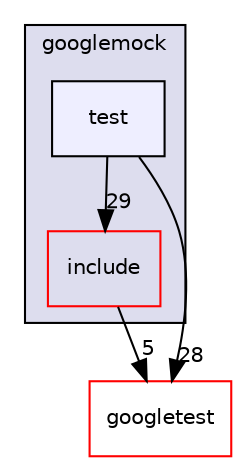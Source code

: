 digraph "build/_deps/googletest-src/googlemock/test" {
  bgcolor=transparent;
  compound=true
  node [ fontsize="10", fontname="Helvetica"];
  edge [ labelfontsize="10", labelfontname="Helvetica"];
  subgraph clusterdir_c5f655d618205cb28123d4e6a51ea001 {
    graph [ bgcolor="#ddddee", pencolor="black", label="googlemock" fontname="Helvetica", fontsize="10", URL="dir_c5f655d618205cb28123d4e6a51ea001.html"]
  dir_deb2d1c1f5c54b35245335ac08173a14 [shape=box label="include" color="red" URL="dir_deb2d1c1f5c54b35245335ac08173a14.html"];
  dir_107e441a85fe388ad19bf29a1d959b4b [shape=box, label="test", style="filled", fillcolor="#eeeeff", pencolor="black", URL="dir_107e441a85fe388ad19bf29a1d959b4b.html"];
  }
  dir_001a0f336d1d0a6c17b1be78e41a6b36 [shape=box label="googletest" color="red" URL="dir_001a0f336d1d0a6c17b1be78e41a6b36.html"];
  dir_107e441a85fe388ad19bf29a1d959b4b->dir_001a0f336d1d0a6c17b1be78e41a6b36 [headlabel="28", labeldistance=1.5 headhref="dir_000020_000013.html"];
  dir_107e441a85fe388ad19bf29a1d959b4b->dir_deb2d1c1f5c54b35245335ac08173a14 [headlabel="29", labeldistance=1.5 headhref="dir_000020_000009.html"];
  dir_deb2d1c1f5c54b35245335ac08173a14->dir_001a0f336d1d0a6c17b1be78e41a6b36 [headlabel="5", labeldistance=1.5 headhref="dir_000009_000013.html"];
}
